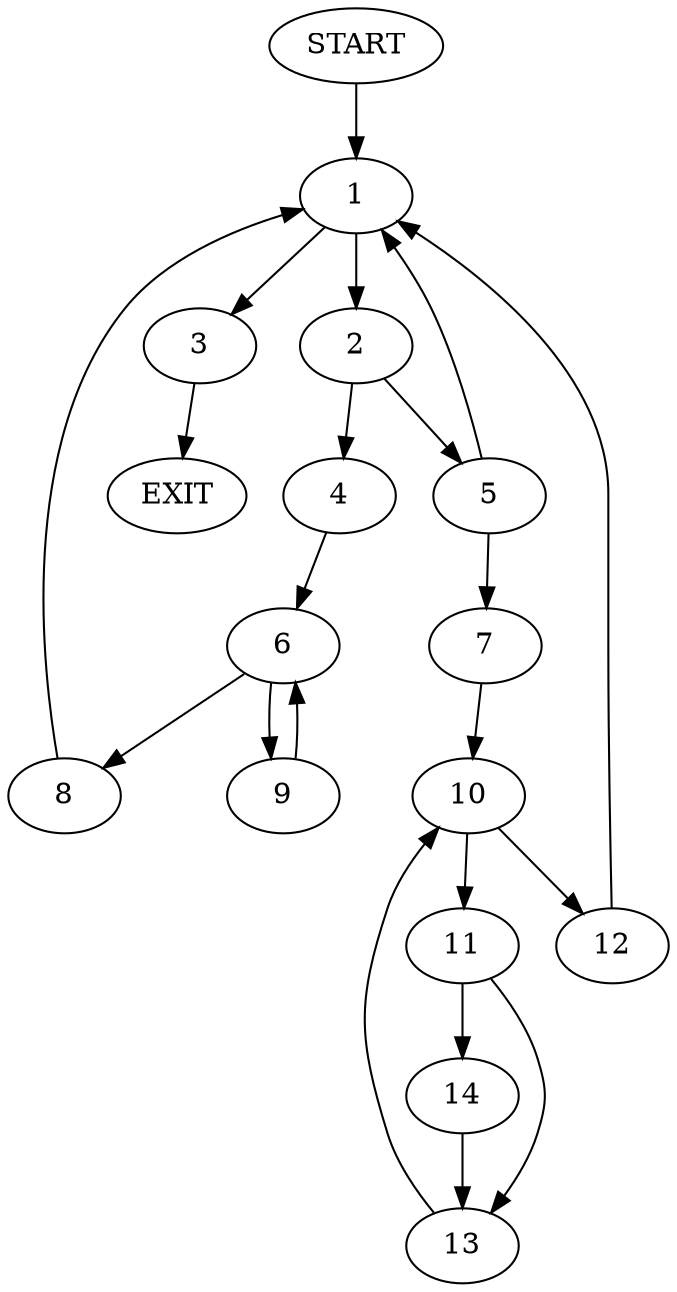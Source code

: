 digraph {
0 [label="START"]
15 [label="EXIT"]
0 -> 1
1 -> 2
1 -> 3
2 -> 4
2 -> 5
3 -> 15
4 -> 6
5 -> 7
5 -> 1
6 -> 8
6 -> 9
9 -> 6
8 -> 1
7 -> 10
10 -> 11
10 -> 12
11 -> 13
11 -> 14
12 -> 1
13 -> 10
14 -> 13
}
